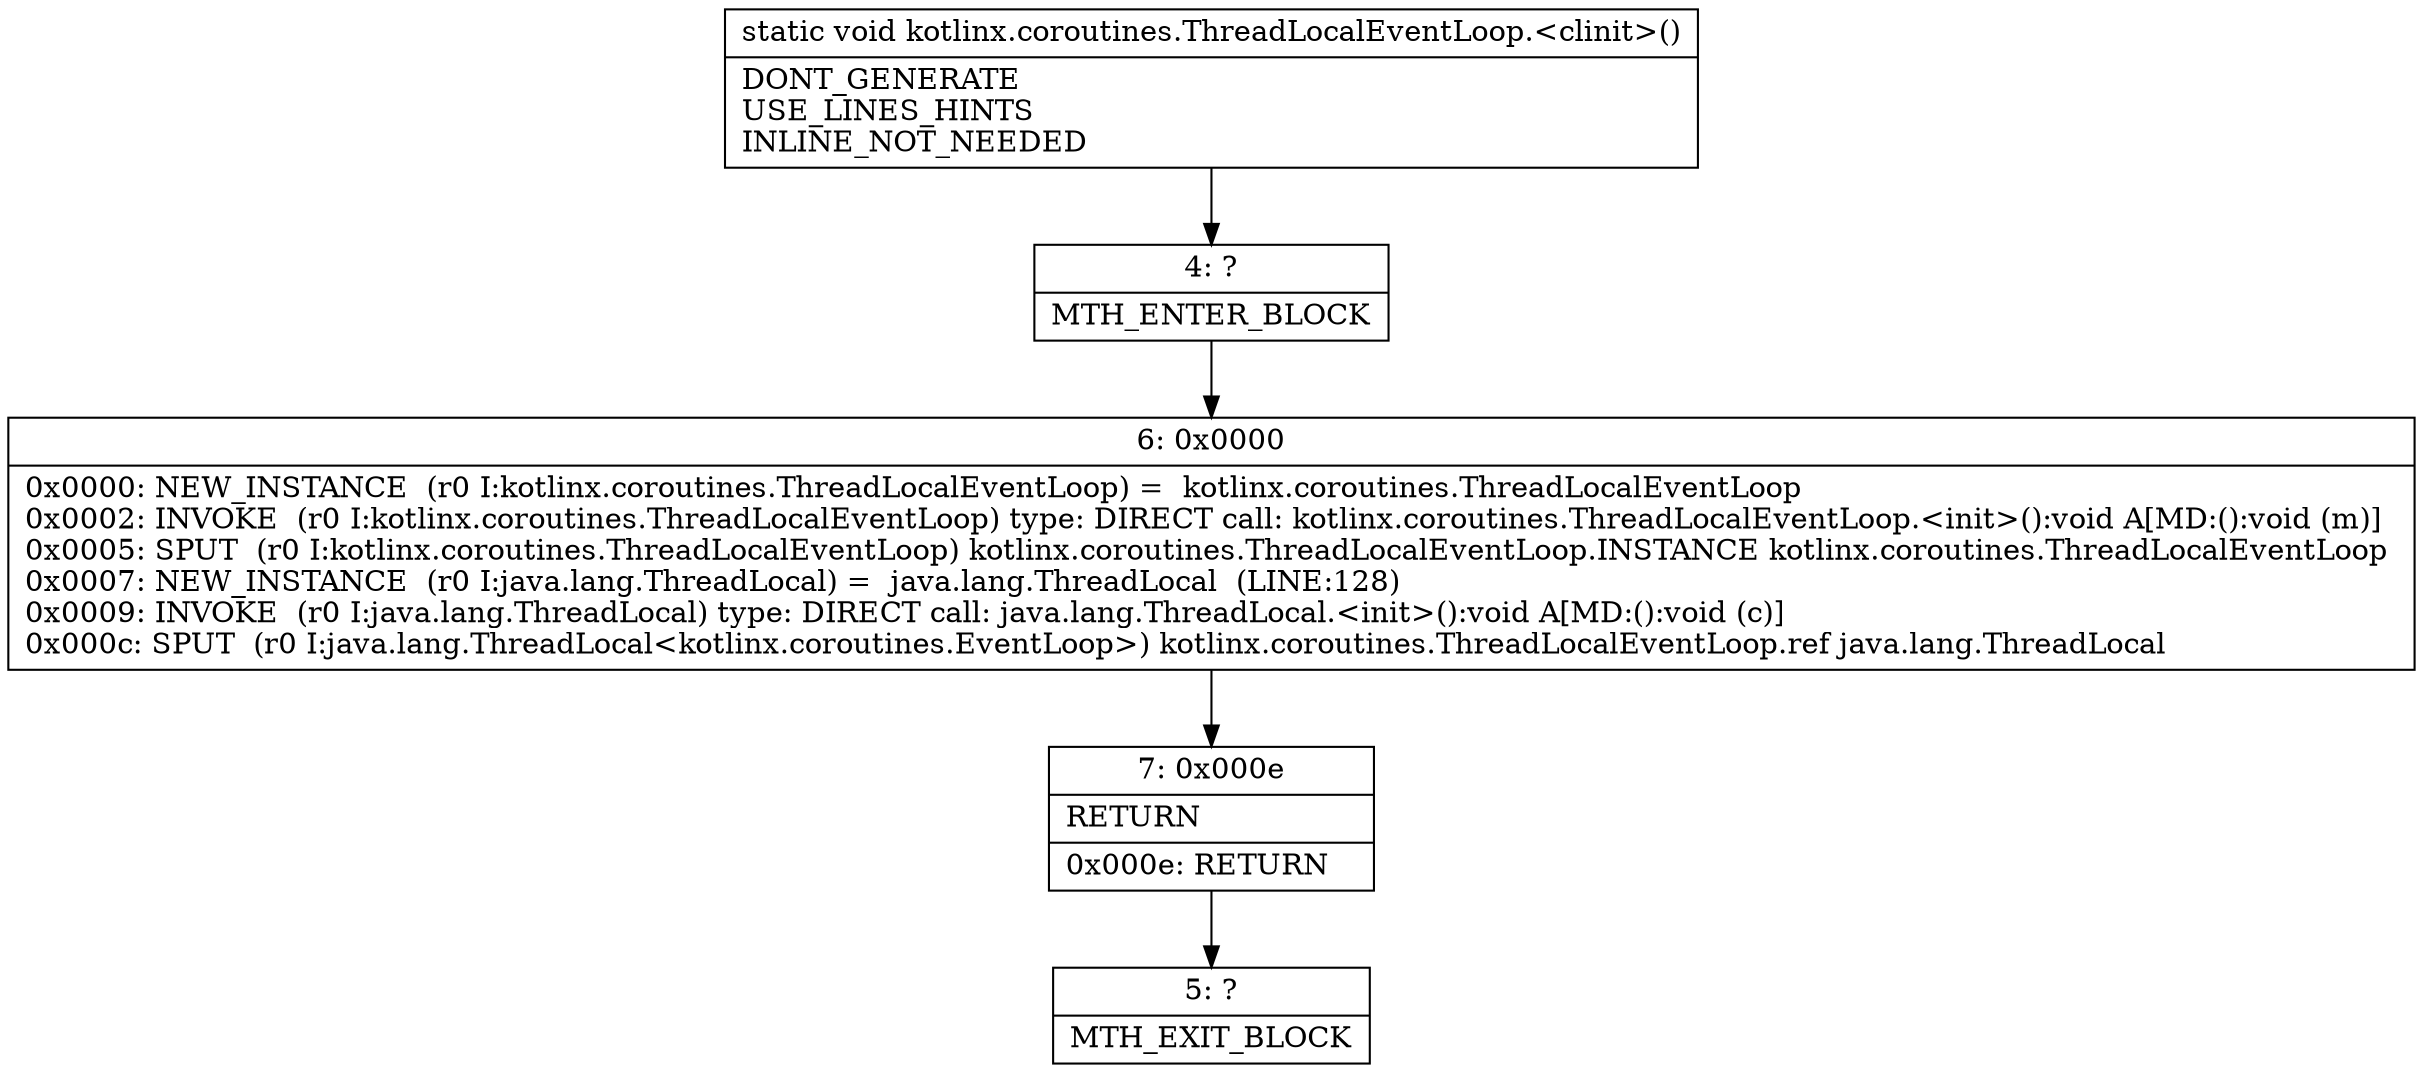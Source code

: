 digraph "CFG forkotlinx.coroutines.ThreadLocalEventLoop.\<clinit\>()V" {
Node_4 [shape=record,label="{4\:\ ?|MTH_ENTER_BLOCK\l}"];
Node_6 [shape=record,label="{6\:\ 0x0000|0x0000: NEW_INSTANCE  (r0 I:kotlinx.coroutines.ThreadLocalEventLoop) =  kotlinx.coroutines.ThreadLocalEventLoop \l0x0002: INVOKE  (r0 I:kotlinx.coroutines.ThreadLocalEventLoop) type: DIRECT call: kotlinx.coroutines.ThreadLocalEventLoop.\<init\>():void A[MD:():void (m)]\l0x0005: SPUT  (r0 I:kotlinx.coroutines.ThreadLocalEventLoop) kotlinx.coroutines.ThreadLocalEventLoop.INSTANCE kotlinx.coroutines.ThreadLocalEventLoop \l0x0007: NEW_INSTANCE  (r0 I:java.lang.ThreadLocal) =  java.lang.ThreadLocal  (LINE:128)\l0x0009: INVOKE  (r0 I:java.lang.ThreadLocal) type: DIRECT call: java.lang.ThreadLocal.\<init\>():void A[MD:():void (c)]\l0x000c: SPUT  (r0 I:java.lang.ThreadLocal\<kotlinx.coroutines.EventLoop\>) kotlinx.coroutines.ThreadLocalEventLoop.ref java.lang.ThreadLocal \l}"];
Node_7 [shape=record,label="{7\:\ 0x000e|RETURN\l|0x000e: RETURN   \l}"];
Node_5 [shape=record,label="{5\:\ ?|MTH_EXIT_BLOCK\l}"];
MethodNode[shape=record,label="{static void kotlinx.coroutines.ThreadLocalEventLoop.\<clinit\>()  | DONT_GENERATE\lUSE_LINES_HINTS\lINLINE_NOT_NEEDED\l}"];
MethodNode -> Node_4;Node_4 -> Node_6;
Node_6 -> Node_7;
Node_7 -> Node_5;
}

